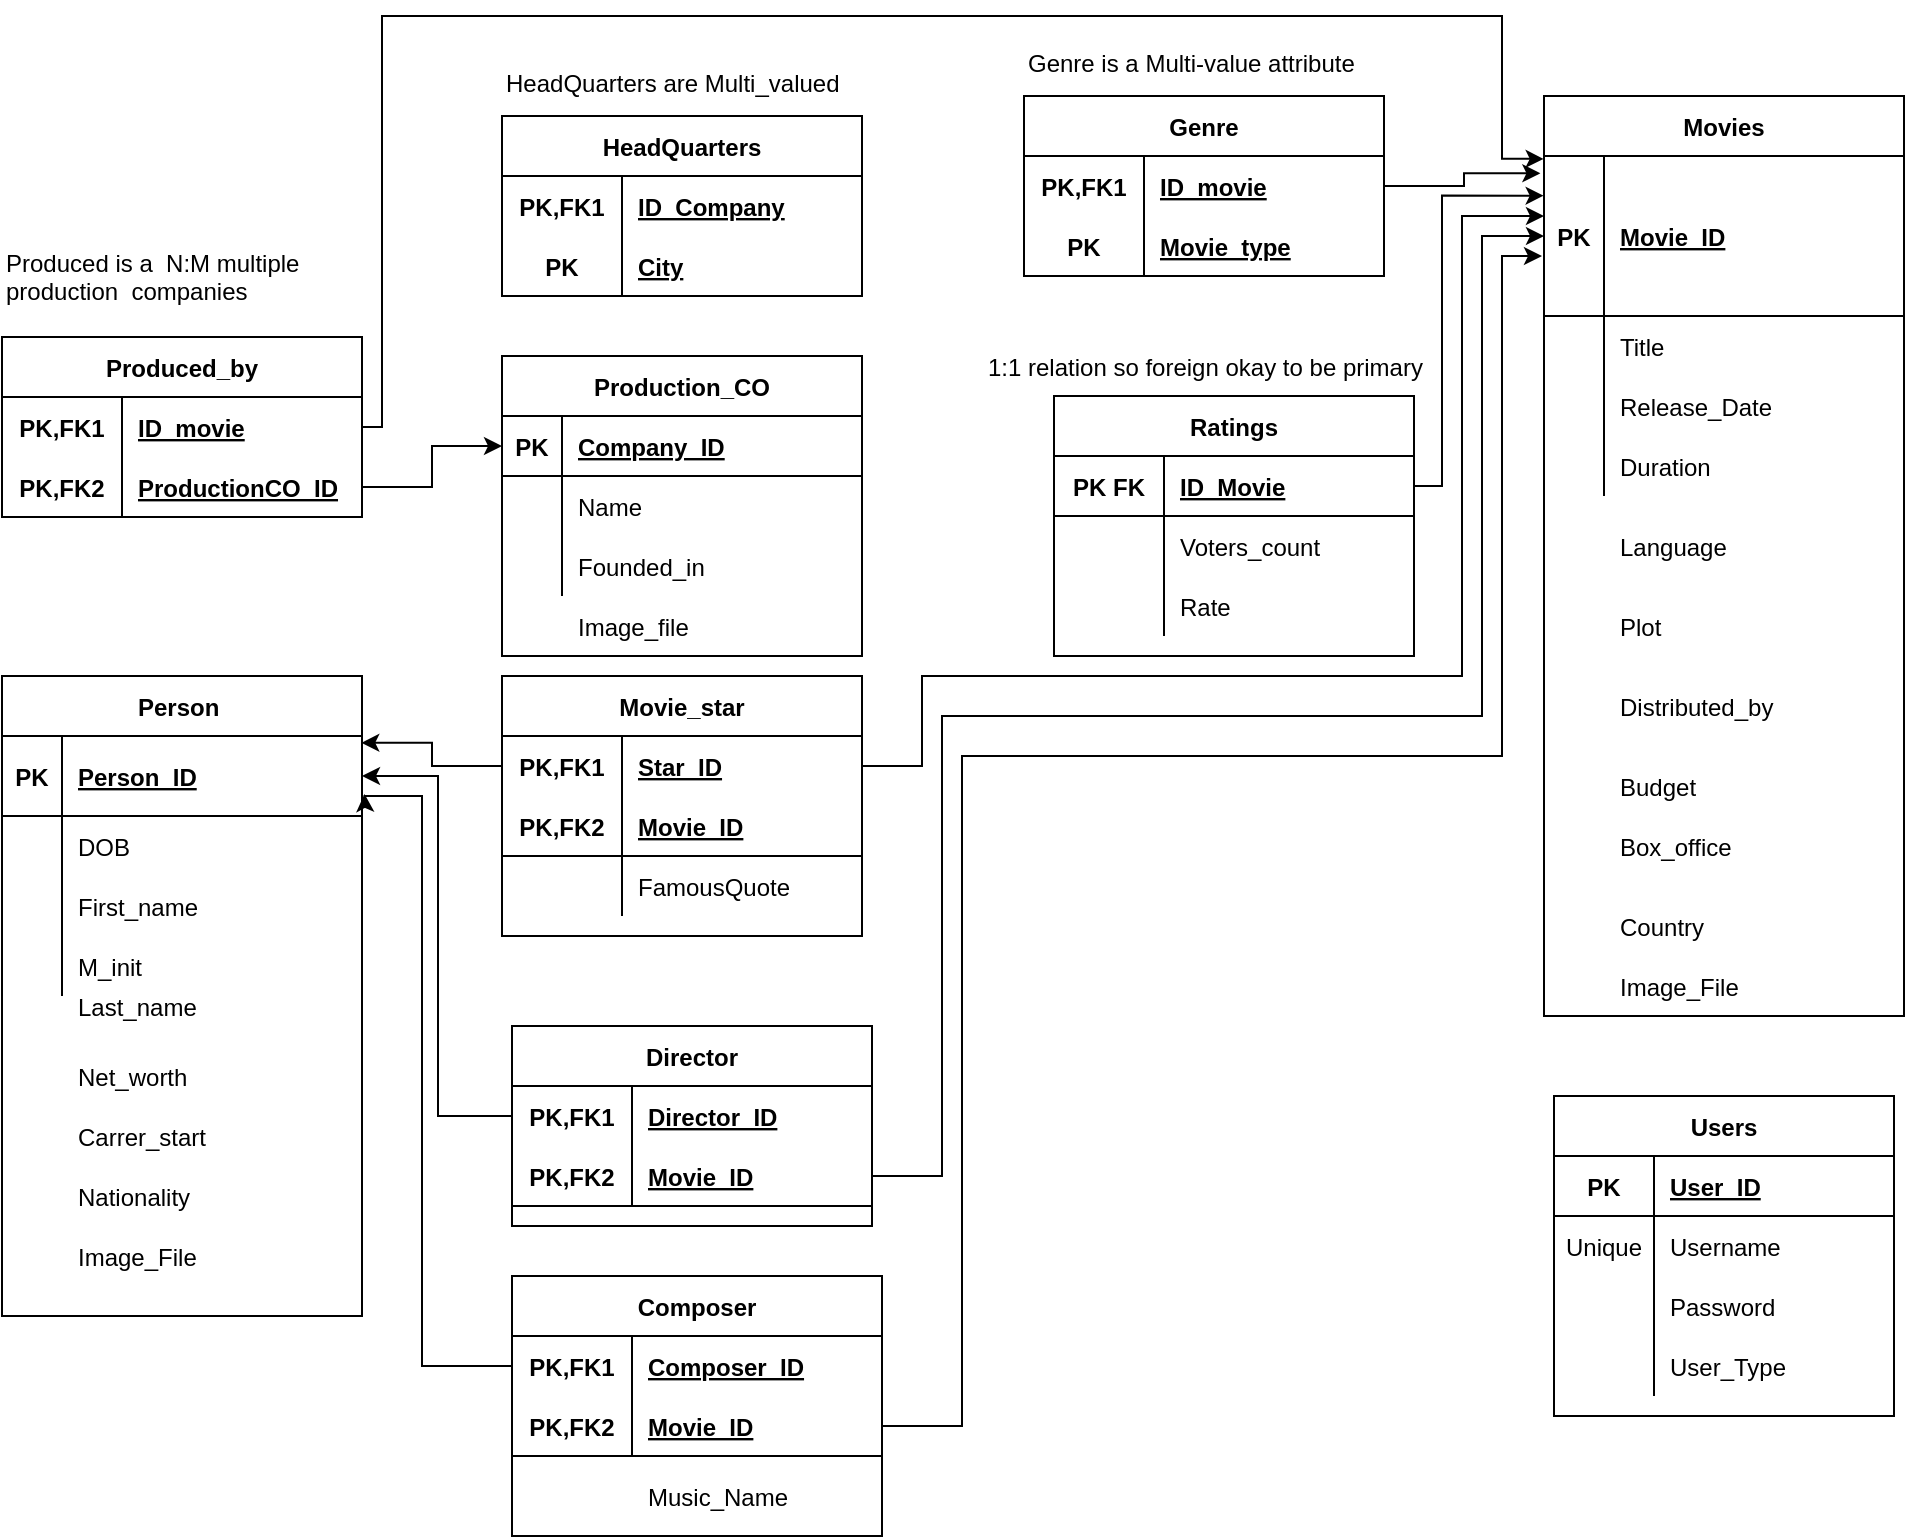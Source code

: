 <mxfile version="14.1.8" type="github">
  <diagram id="R2lEEEUBdFMjLlhIrx00" name="Page-1">
    <mxGraphModel dx="1038" dy="580" grid="1" gridSize="10" guides="1" tooltips="1" connect="1" arrows="1" fold="1" page="1" pageScale="1" pageWidth="850" pageHeight="1100" math="0" shadow="0" extFonts="Permanent Marker^https://fonts.googleapis.com/css?family=Permanent+Marker">
      <root>
        <mxCell id="0" />
        <mxCell id="1" parent="0" />
        <mxCell id="VRXhOcd1XlJgSuAFxM8A-126" value="" style="group" vertex="1" connectable="0" parent="1">
          <mxGeometry x="80" y="110" width="190" height="110" as="geometry" />
        </mxCell>
        <mxCell id="VRXhOcd1XlJgSuAFxM8A-116" value="" style="group" vertex="1" connectable="0" parent="VRXhOcd1XlJgSuAFxM8A-126">
          <mxGeometry y="44" width="190" height="66" as="geometry" />
        </mxCell>
        <mxCell id="VRXhOcd1XlJgSuAFxM8A-117" value="Produced_by" style="shape=table;startSize=30;container=1;collapsible=1;childLayout=tableLayout;fixedRows=1;rowLines=0;fontStyle=1;align=center;resizeLast=1;" vertex="1" parent="VRXhOcd1XlJgSuAFxM8A-116">
          <mxGeometry y="16.5" width="180" height="90" as="geometry" />
        </mxCell>
        <mxCell id="VRXhOcd1XlJgSuAFxM8A-118" value="" style="shape=partialRectangle;collapsible=0;dropTarget=0;pointerEvents=0;fillColor=none;top=0;left=0;bottom=0;right=0;points=[[0,0.5],[1,0.5]];portConstraint=eastwest;" vertex="1" parent="VRXhOcd1XlJgSuAFxM8A-117">
          <mxGeometry y="30" width="180" height="30" as="geometry" />
        </mxCell>
        <mxCell id="VRXhOcd1XlJgSuAFxM8A-119" value="PK,FK1" style="shape=partialRectangle;connectable=0;fillColor=none;top=0;left=0;bottom=0;right=0;fontStyle=1;overflow=hidden;" vertex="1" parent="VRXhOcd1XlJgSuAFxM8A-118">
          <mxGeometry width="60" height="30" as="geometry" />
        </mxCell>
        <mxCell id="VRXhOcd1XlJgSuAFxM8A-120" value="ID_movie" style="shape=partialRectangle;connectable=0;fillColor=none;top=0;left=0;bottom=0;right=0;align=left;spacingLeft=6;fontStyle=5;overflow=hidden;" vertex="1" parent="VRXhOcd1XlJgSuAFxM8A-118">
          <mxGeometry x="60" width="120" height="30" as="geometry" />
        </mxCell>
        <mxCell id="VRXhOcd1XlJgSuAFxM8A-121" value="" style="shape=partialRectangle;collapsible=0;dropTarget=0;pointerEvents=0;fillColor=none;top=0;left=0;bottom=1;right=0;points=[[0,0.5],[1,0.5]];portConstraint=eastwest;" vertex="1" parent="VRXhOcd1XlJgSuAFxM8A-117">
          <mxGeometry y="60" width="180" height="30" as="geometry" />
        </mxCell>
        <mxCell id="VRXhOcd1XlJgSuAFxM8A-122" value="PK,FK2" style="shape=partialRectangle;connectable=0;fillColor=none;top=0;left=0;bottom=0;right=0;fontStyle=1;overflow=hidden;" vertex="1" parent="VRXhOcd1XlJgSuAFxM8A-121">
          <mxGeometry width="60" height="30" as="geometry" />
        </mxCell>
        <mxCell id="VRXhOcd1XlJgSuAFxM8A-123" value="ProductionCO_ID" style="shape=partialRectangle;connectable=0;fillColor=none;top=0;left=0;bottom=0;right=0;align=left;spacingLeft=6;fontStyle=5;overflow=hidden;" vertex="1" parent="VRXhOcd1XlJgSuAFxM8A-121">
          <mxGeometry x="60" width="120" height="30" as="geometry" />
        </mxCell>
        <mxCell id="VRXhOcd1XlJgSuAFxM8A-124" value="&lt;font face=&quot;helvetica&quot;&gt;Produced is a&amp;nbsp; N:M multiple production&amp;nbsp; companies&lt;/font&gt;" style="text;whiteSpace=wrap;html=1;" vertex="1" parent="VRXhOcd1XlJgSuAFxM8A-126">
          <mxGeometry y="10.003" width="190" height="22" as="geometry" />
        </mxCell>
        <mxCell id="VRXhOcd1XlJgSuAFxM8A-128" value="" style="group" vertex="1" connectable="0" parent="1">
          <mxGeometry x="580" y="20" width="451" height="560" as="geometry" />
        </mxCell>
        <mxCell id="VRXhOcd1XlJgSuAFxM8A-71" value="" style="group" vertex="1" connectable="0" parent="VRXhOcd1XlJgSuAFxM8A-128">
          <mxGeometry x="271" y="30" width="180" height="460" as="geometry" />
        </mxCell>
        <mxCell id="VRXhOcd1XlJgSuAFxM8A-46" value="Movies" style="shape=table;startSize=30;container=1;collapsible=1;childLayout=tableLayout;fixedRows=1;rowLines=0;fontStyle=1;align=center;resizeLast=1;" vertex="1" parent="VRXhOcd1XlJgSuAFxM8A-71">
          <mxGeometry width="180" height="460" as="geometry" />
        </mxCell>
        <mxCell id="VRXhOcd1XlJgSuAFxM8A-47" value="" style="shape=partialRectangle;collapsible=0;dropTarget=0;pointerEvents=0;fillColor=none;top=0;left=0;bottom=1;right=0;points=[[0,0.5],[1,0.5]];portConstraint=eastwest;" vertex="1" parent="VRXhOcd1XlJgSuAFxM8A-46">
          <mxGeometry y="30" width="180" height="80" as="geometry" />
        </mxCell>
        <mxCell id="VRXhOcd1XlJgSuAFxM8A-48" value="PK" style="shape=partialRectangle;connectable=0;fillColor=none;top=0;left=0;bottom=0;right=0;fontStyle=1;overflow=hidden;" vertex="1" parent="VRXhOcd1XlJgSuAFxM8A-47">
          <mxGeometry width="30" height="80" as="geometry" />
        </mxCell>
        <mxCell id="VRXhOcd1XlJgSuAFxM8A-49" value="Movie_ID" style="shape=partialRectangle;connectable=0;fillColor=none;top=0;left=0;bottom=0;right=0;align=left;spacingLeft=6;fontStyle=5;overflow=hidden;" vertex="1" parent="VRXhOcd1XlJgSuAFxM8A-47">
          <mxGeometry x="30" width="150" height="80" as="geometry" />
        </mxCell>
        <mxCell id="VRXhOcd1XlJgSuAFxM8A-50" value="" style="shape=partialRectangle;collapsible=0;dropTarget=0;pointerEvents=0;fillColor=none;top=0;left=0;bottom=0;right=0;points=[[0,0.5],[1,0.5]];portConstraint=eastwest;" vertex="1" parent="VRXhOcd1XlJgSuAFxM8A-46">
          <mxGeometry y="110" width="180" height="30" as="geometry" />
        </mxCell>
        <mxCell id="VRXhOcd1XlJgSuAFxM8A-51" value="" style="shape=partialRectangle;connectable=0;fillColor=none;top=0;left=0;bottom=0;right=0;editable=1;overflow=hidden;" vertex="1" parent="VRXhOcd1XlJgSuAFxM8A-50">
          <mxGeometry width="30" height="30" as="geometry" />
        </mxCell>
        <mxCell id="VRXhOcd1XlJgSuAFxM8A-52" value="Title" style="shape=partialRectangle;connectable=0;fillColor=none;top=0;left=0;bottom=0;right=0;align=left;spacingLeft=6;overflow=hidden;" vertex="1" parent="VRXhOcd1XlJgSuAFxM8A-50">
          <mxGeometry x="30" width="150" height="30" as="geometry" />
        </mxCell>
        <mxCell id="VRXhOcd1XlJgSuAFxM8A-53" value="" style="shape=partialRectangle;collapsible=0;dropTarget=0;pointerEvents=0;fillColor=none;top=0;left=0;bottom=0;right=0;points=[[0,0.5],[1,0.5]];portConstraint=eastwest;" vertex="1" parent="VRXhOcd1XlJgSuAFxM8A-46">
          <mxGeometry y="140" width="180" height="30" as="geometry" />
        </mxCell>
        <mxCell id="VRXhOcd1XlJgSuAFxM8A-54" value="" style="shape=partialRectangle;connectable=0;fillColor=none;top=0;left=0;bottom=0;right=0;editable=1;overflow=hidden;" vertex="1" parent="VRXhOcd1XlJgSuAFxM8A-53">
          <mxGeometry width="30" height="30" as="geometry" />
        </mxCell>
        <mxCell id="VRXhOcd1XlJgSuAFxM8A-55" value="Release_Date" style="shape=partialRectangle;connectable=0;fillColor=none;top=0;left=0;bottom=0;right=0;align=left;spacingLeft=6;overflow=hidden;" vertex="1" parent="VRXhOcd1XlJgSuAFxM8A-53">
          <mxGeometry x="30" width="150" height="30" as="geometry" />
        </mxCell>
        <mxCell id="VRXhOcd1XlJgSuAFxM8A-56" value="" style="shape=partialRectangle;collapsible=0;dropTarget=0;pointerEvents=0;fillColor=none;top=0;left=0;bottom=0;right=0;points=[[0,0.5],[1,0.5]];portConstraint=eastwest;" vertex="1" parent="VRXhOcd1XlJgSuAFxM8A-46">
          <mxGeometry y="170" width="180" height="30" as="geometry" />
        </mxCell>
        <mxCell id="VRXhOcd1XlJgSuAFxM8A-57" value="" style="shape=partialRectangle;connectable=0;fillColor=none;top=0;left=0;bottom=0;right=0;editable=1;overflow=hidden;" vertex="1" parent="VRXhOcd1XlJgSuAFxM8A-56">
          <mxGeometry width="30" height="30" as="geometry" />
        </mxCell>
        <mxCell id="VRXhOcd1XlJgSuAFxM8A-58" value="Duration " style="shape=partialRectangle;connectable=0;fillColor=none;top=0;left=0;bottom=0;right=0;align=left;spacingLeft=6;overflow=hidden;" vertex="1" parent="VRXhOcd1XlJgSuAFxM8A-56">
          <mxGeometry x="30" width="150" height="30" as="geometry" />
        </mxCell>
        <mxCell id="VRXhOcd1XlJgSuAFxM8A-64" value="Language" style="shape=partialRectangle;connectable=0;fillColor=none;top=0;left=0;bottom=0;right=0;align=left;spacingLeft=6;overflow=hidden;" vertex="1" parent="VRXhOcd1XlJgSuAFxM8A-71">
          <mxGeometry x="30" y="210" width="150" height="30" as="geometry" />
        </mxCell>
        <mxCell id="VRXhOcd1XlJgSuAFxM8A-65" value="Plot" style="shape=partialRectangle;connectable=0;fillColor=none;top=0;left=0;bottom=0;right=0;align=left;spacingLeft=6;overflow=hidden;" vertex="1" parent="VRXhOcd1XlJgSuAFxM8A-71">
          <mxGeometry x="30" y="250" width="150" height="30" as="geometry" />
        </mxCell>
        <mxCell id="VRXhOcd1XlJgSuAFxM8A-68" value="Distributed_by" style="shape=partialRectangle;connectable=0;fillColor=none;top=0;left=0;bottom=0;right=0;align=left;spacingLeft=6;overflow=hidden;" vertex="1" parent="VRXhOcd1XlJgSuAFxM8A-71">
          <mxGeometry x="30" y="290" width="150" height="30" as="geometry" />
        </mxCell>
        <mxCell id="VRXhOcd1XlJgSuAFxM8A-69" value="Budget" style="shape=partialRectangle;connectable=0;fillColor=none;top=0;left=0;bottom=0;right=0;align=left;spacingLeft=6;overflow=hidden;" vertex="1" parent="VRXhOcd1XlJgSuAFxM8A-71">
          <mxGeometry x="30" y="330" width="150" height="30" as="geometry" />
        </mxCell>
        <mxCell id="VRXhOcd1XlJgSuAFxM8A-70" value="Box_office" style="shape=partialRectangle;connectable=0;fillColor=none;top=0;left=0;bottom=0;right=0;align=left;spacingLeft=6;overflow=hidden;" vertex="1" parent="VRXhOcd1XlJgSuAFxM8A-71">
          <mxGeometry x="30" y="360" width="150" height="30" as="geometry" />
        </mxCell>
        <mxCell id="VRXhOcd1XlJgSuAFxM8A-258" value="Country" style="shape=partialRectangle;connectable=0;fillColor=none;top=0;left=0;bottom=0;right=0;align=left;spacingLeft=6;overflow=hidden;" vertex="1" parent="VRXhOcd1XlJgSuAFxM8A-71">
          <mxGeometry x="30" y="400" width="150" height="30" as="geometry" />
        </mxCell>
        <mxCell id="VRXhOcd1XlJgSuAFxM8A-282" value="Image_File" style="shape=partialRectangle;connectable=0;fillColor=none;top=0;left=0;bottom=0;right=0;align=left;spacingLeft=6;overflow=hidden;" vertex="1" parent="VRXhOcd1XlJgSuAFxM8A-71">
          <mxGeometry x="30" y="430" width="150" height="30" as="geometry" />
        </mxCell>
        <mxCell id="VRXhOcd1XlJgSuAFxM8A-99" value="" style="group" vertex="1" connectable="0" parent="VRXhOcd1XlJgSuAFxM8A-128">
          <mxGeometry x="11" width="180" height="120" as="geometry" />
        </mxCell>
        <mxCell id="VRXhOcd1XlJgSuAFxM8A-85" value="Genre" style="shape=table;startSize=30;container=1;collapsible=1;childLayout=tableLayout;fixedRows=1;rowLines=0;fontStyle=1;align=center;resizeLast=1;" vertex="1" parent="VRXhOcd1XlJgSuAFxM8A-99">
          <mxGeometry y="30" width="180" height="90" as="geometry" />
        </mxCell>
        <mxCell id="VRXhOcd1XlJgSuAFxM8A-86" value="" style="shape=partialRectangle;collapsible=0;dropTarget=0;pointerEvents=0;fillColor=none;top=0;left=0;bottom=0;right=0;points=[[0,0.5],[1,0.5]];portConstraint=eastwest;" vertex="1" parent="VRXhOcd1XlJgSuAFxM8A-85">
          <mxGeometry y="30" width="180" height="30" as="geometry" />
        </mxCell>
        <mxCell id="VRXhOcd1XlJgSuAFxM8A-87" value="PK,FK1" style="shape=partialRectangle;connectable=0;fillColor=none;top=0;left=0;bottom=0;right=0;fontStyle=1;overflow=hidden;" vertex="1" parent="VRXhOcd1XlJgSuAFxM8A-86">
          <mxGeometry width="60" height="30" as="geometry" />
        </mxCell>
        <mxCell id="VRXhOcd1XlJgSuAFxM8A-88" value="ID_movie" style="shape=partialRectangle;connectable=0;fillColor=none;top=0;left=0;bottom=0;right=0;align=left;spacingLeft=6;fontStyle=5;overflow=hidden;" vertex="1" parent="VRXhOcd1XlJgSuAFxM8A-86">
          <mxGeometry x="60" width="120" height="30" as="geometry" />
        </mxCell>
        <mxCell id="VRXhOcd1XlJgSuAFxM8A-89" value="" style="shape=partialRectangle;collapsible=0;dropTarget=0;pointerEvents=0;fillColor=none;top=0;left=0;bottom=1;right=0;points=[[0,0.5],[1,0.5]];portConstraint=eastwest;" vertex="1" parent="VRXhOcd1XlJgSuAFxM8A-85">
          <mxGeometry y="60" width="180" height="30" as="geometry" />
        </mxCell>
        <mxCell id="VRXhOcd1XlJgSuAFxM8A-90" value="PK" style="shape=partialRectangle;connectable=0;fillColor=none;top=0;left=0;bottom=0;right=0;fontStyle=1;overflow=hidden;" vertex="1" parent="VRXhOcd1XlJgSuAFxM8A-89">
          <mxGeometry width="60" height="30" as="geometry" />
        </mxCell>
        <mxCell id="VRXhOcd1XlJgSuAFxM8A-91" value="Movie_type" style="shape=partialRectangle;connectable=0;fillColor=none;top=0;left=0;bottom=0;right=0;align=left;spacingLeft=6;fontStyle=5;overflow=hidden;" vertex="1" parent="VRXhOcd1XlJgSuAFxM8A-89">
          <mxGeometry x="60" width="120" height="30" as="geometry" />
        </mxCell>
        <mxCell id="VRXhOcd1XlJgSuAFxM8A-101" value="Ratings" style="shape=table;startSize=30;container=1;collapsible=1;childLayout=tableLayout;fixedRows=1;rowLines=0;fontStyle=1;align=center;resizeLast=1;" vertex="1" parent="VRXhOcd1XlJgSuAFxM8A-128">
          <mxGeometry x="26" y="180" width="180" height="130" as="geometry" />
        </mxCell>
        <mxCell id="VRXhOcd1XlJgSuAFxM8A-102" value="" style="shape=partialRectangle;collapsible=0;dropTarget=0;pointerEvents=0;fillColor=none;top=0;left=0;bottom=1;right=0;points=[[0,0.5],[1,0.5]];portConstraint=eastwest;" vertex="1" parent="VRXhOcd1XlJgSuAFxM8A-101">
          <mxGeometry y="30" width="180" height="30" as="geometry" />
        </mxCell>
        <mxCell id="VRXhOcd1XlJgSuAFxM8A-103" value="PK FK" style="shape=partialRectangle;connectable=0;fillColor=none;top=0;left=0;bottom=0;right=0;fontStyle=1;overflow=hidden;" vertex="1" parent="VRXhOcd1XlJgSuAFxM8A-102">
          <mxGeometry width="55" height="30" as="geometry" />
        </mxCell>
        <mxCell id="VRXhOcd1XlJgSuAFxM8A-104" value="ID_Movie" style="shape=partialRectangle;connectable=0;fillColor=none;top=0;left=0;bottom=0;right=0;align=left;spacingLeft=6;fontStyle=5;overflow=hidden;" vertex="1" parent="VRXhOcd1XlJgSuAFxM8A-102">
          <mxGeometry x="55" width="125" height="30" as="geometry" />
        </mxCell>
        <mxCell id="VRXhOcd1XlJgSuAFxM8A-105" value="" style="shape=partialRectangle;collapsible=0;dropTarget=0;pointerEvents=0;fillColor=none;top=0;left=0;bottom=0;right=0;points=[[0,0.5],[1,0.5]];portConstraint=eastwest;" vertex="1" parent="VRXhOcd1XlJgSuAFxM8A-101">
          <mxGeometry y="60" width="180" height="30" as="geometry" />
        </mxCell>
        <mxCell id="VRXhOcd1XlJgSuAFxM8A-106" value="" style="shape=partialRectangle;connectable=0;fillColor=none;top=0;left=0;bottom=0;right=0;editable=1;overflow=hidden;" vertex="1" parent="VRXhOcd1XlJgSuAFxM8A-105">
          <mxGeometry width="55" height="30" as="geometry" />
        </mxCell>
        <mxCell id="VRXhOcd1XlJgSuAFxM8A-107" value="Voters_count" style="shape=partialRectangle;connectable=0;fillColor=none;top=0;left=0;bottom=0;right=0;align=left;spacingLeft=6;overflow=hidden;" vertex="1" parent="VRXhOcd1XlJgSuAFxM8A-105">
          <mxGeometry x="55" width="125" height="30" as="geometry" />
        </mxCell>
        <mxCell id="VRXhOcd1XlJgSuAFxM8A-108" value="" style="shape=partialRectangle;collapsible=0;dropTarget=0;pointerEvents=0;fillColor=none;top=0;left=0;bottom=0;right=0;points=[[0,0.5],[1,0.5]];portConstraint=eastwest;" vertex="1" parent="VRXhOcd1XlJgSuAFxM8A-101">
          <mxGeometry y="90" width="180" height="30" as="geometry" />
        </mxCell>
        <mxCell id="VRXhOcd1XlJgSuAFxM8A-109" value="" style="shape=partialRectangle;connectable=0;fillColor=none;top=0;left=0;bottom=0;right=0;editable=1;overflow=hidden;" vertex="1" parent="VRXhOcd1XlJgSuAFxM8A-108">
          <mxGeometry width="55" height="30" as="geometry" />
        </mxCell>
        <mxCell id="VRXhOcd1XlJgSuAFxM8A-110" value="Rate" style="shape=partialRectangle;connectable=0;fillColor=none;top=0;left=0;bottom=0;right=0;align=left;spacingLeft=6;overflow=hidden;" vertex="1" parent="VRXhOcd1XlJgSuAFxM8A-108">
          <mxGeometry x="55" width="125" height="30" as="geometry" />
        </mxCell>
        <mxCell id="VRXhOcd1XlJgSuAFxM8A-114" value="1:1 relation so foreign okay to be primary" style="shape=partialRectangle;connectable=0;fillColor=none;top=0;left=0;bottom=0;right=0;align=left;spacingLeft=6;overflow=hidden;" vertex="1" parent="VRXhOcd1XlJgSuAFxM8A-128">
          <mxGeometry x="-15" y="150" width="232" height="30" as="geometry" />
        </mxCell>
        <mxCell id="VRXhOcd1XlJgSuAFxM8A-245" style="edgeStyle=orthogonalEdgeStyle;rounded=0;orthogonalLoop=1;jettySize=auto;html=1;exitX=1;exitY=0.5;exitDx=0;exitDy=0;entryX=-0.01;entryY=0.108;entryDx=0;entryDy=0;entryPerimeter=0;" edge="1" parent="VRXhOcd1XlJgSuAFxM8A-128" source="VRXhOcd1XlJgSuAFxM8A-86" target="VRXhOcd1XlJgSuAFxM8A-47">
          <mxGeometry relative="1" as="geometry" />
        </mxCell>
        <mxCell id="VRXhOcd1XlJgSuAFxM8A-247" style="edgeStyle=orthogonalEdgeStyle;rounded=0;orthogonalLoop=1;jettySize=auto;html=1;exitX=1;exitY=0.5;exitDx=0;exitDy=0;entryX=-0.001;entryY=0.248;entryDx=0;entryDy=0;entryPerimeter=0;" edge="1" parent="VRXhOcd1XlJgSuAFxM8A-128" source="VRXhOcd1XlJgSuAFxM8A-102" target="VRXhOcd1XlJgSuAFxM8A-47">
          <mxGeometry relative="1" as="geometry">
            <mxPoint x="230" y="80" as="targetPoint" />
            <Array as="points">
              <mxPoint x="220" y="225" />
              <mxPoint x="220" y="80" />
            </Array>
          </mxGeometry>
        </mxCell>
        <mxCell id="VRXhOcd1XlJgSuAFxM8A-98" value="&lt;span style=&quot;font-family: &amp;#34;helvetica&amp;#34;&quot;&gt;Genre is a Multi-value attribute&lt;/span&gt;" style="text;whiteSpace=wrap;html=1;" vertex="1" parent="VRXhOcd1XlJgSuAFxM8A-128">
          <mxGeometry x="11" width="180" height="30" as="geometry" />
        </mxCell>
        <mxCell id="VRXhOcd1XlJgSuAFxM8A-133" value="Person " style="shape=table;startSize=30;container=1;collapsible=1;childLayout=tableLayout;fixedRows=1;rowLines=0;fontStyle=1;align=center;resizeLast=1;" vertex="1" parent="1">
          <mxGeometry x="80" y="340" width="180" height="320" as="geometry" />
        </mxCell>
        <mxCell id="VRXhOcd1XlJgSuAFxM8A-134" value="" style="shape=partialRectangle;collapsible=0;dropTarget=0;pointerEvents=0;fillColor=none;top=0;left=0;bottom=1;right=0;points=[[0,0.5],[1,0.5]];portConstraint=eastwest;" vertex="1" parent="VRXhOcd1XlJgSuAFxM8A-133">
          <mxGeometry y="30" width="180" height="40" as="geometry" />
        </mxCell>
        <mxCell id="VRXhOcd1XlJgSuAFxM8A-135" value="PK" style="shape=partialRectangle;connectable=0;fillColor=none;top=0;left=0;bottom=0;right=0;fontStyle=1;overflow=hidden;" vertex="1" parent="VRXhOcd1XlJgSuAFxM8A-134">
          <mxGeometry width="30" height="40" as="geometry" />
        </mxCell>
        <mxCell id="VRXhOcd1XlJgSuAFxM8A-136" value="Person_ID" style="shape=partialRectangle;connectable=0;fillColor=none;top=0;left=0;bottom=0;right=0;align=left;spacingLeft=6;fontStyle=5;overflow=hidden;" vertex="1" parent="VRXhOcd1XlJgSuAFxM8A-134">
          <mxGeometry x="30" width="150" height="40" as="geometry" />
        </mxCell>
        <mxCell id="VRXhOcd1XlJgSuAFxM8A-137" value="" style="shape=partialRectangle;collapsible=0;dropTarget=0;pointerEvents=0;fillColor=none;top=0;left=0;bottom=0;right=0;points=[[0,0.5],[1,0.5]];portConstraint=eastwest;" vertex="1" parent="VRXhOcd1XlJgSuAFxM8A-133">
          <mxGeometry y="70" width="180" height="30" as="geometry" />
        </mxCell>
        <mxCell id="VRXhOcd1XlJgSuAFxM8A-138" value="" style="shape=partialRectangle;connectable=0;fillColor=none;top=0;left=0;bottom=0;right=0;editable=1;overflow=hidden;" vertex="1" parent="VRXhOcd1XlJgSuAFxM8A-137">
          <mxGeometry width="30" height="30" as="geometry" />
        </mxCell>
        <mxCell id="VRXhOcd1XlJgSuAFxM8A-139" value="DOB" style="shape=partialRectangle;connectable=0;fillColor=none;top=0;left=0;bottom=0;right=0;align=left;spacingLeft=6;overflow=hidden;" vertex="1" parent="VRXhOcd1XlJgSuAFxM8A-137">
          <mxGeometry x="30" width="150" height="30" as="geometry" />
        </mxCell>
        <mxCell id="VRXhOcd1XlJgSuAFxM8A-140" value="" style="shape=partialRectangle;collapsible=0;dropTarget=0;pointerEvents=0;fillColor=none;top=0;left=0;bottom=0;right=0;points=[[0,0.5],[1,0.5]];portConstraint=eastwest;" vertex="1" parent="VRXhOcd1XlJgSuAFxM8A-133">
          <mxGeometry y="100" width="180" height="30" as="geometry" />
        </mxCell>
        <mxCell id="VRXhOcd1XlJgSuAFxM8A-141" value="" style="shape=partialRectangle;connectable=0;fillColor=none;top=0;left=0;bottom=0;right=0;editable=1;overflow=hidden;" vertex="1" parent="VRXhOcd1XlJgSuAFxM8A-140">
          <mxGeometry width="30" height="30" as="geometry" />
        </mxCell>
        <mxCell id="VRXhOcd1XlJgSuAFxM8A-142" value="First_name" style="shape=partialRectangle;connectable=0;fillColor=none;top=0;left=0;bottom=0;right=0;align=left;spacingLeft=6;overflow=hidden;" vertex="1" parent="VRXhOcd1XlJgSuAFxM8A-140">
          <mxGeometry x="30" width="150" height="30" as="geometry" />
        </mxCell>
        <mxCell id="VRXhOcd1XlJgSuAFxM8A-143" value="" style="shape=partialRectangle;collapsible=0;dropTarget=0;pointerEvents=0;fillColor=none;top=0;left=0;bottom=0;right=0;points=[[0,0.5],[1,0.5]];portConstraint=eastwest;" vertex="1" parent="VRXhOcd1XlJgSuAFxM8A-133">
          <mxGeometry y="130" width="180" height="30" as="geometry" />
        </mxCell>
        <mxCell id="VRXhOcd1XlJgSuAFxM8A-144" value="" style="shape=partialRectangle;connectable=0;fillColor=none;top=0;left=0;bottom=0;right=0;editable=1;overflow=hidden;" vertex="1" parent="VRXhOcd1XlJgSuAFxM8A-143">
          <mxGeometry width="30" height="30" as="geometry" />
        </mxCell>
        <mxCell id="VRXhOcd1XlJgSuAFxM8A-145" value="M_init" style="shape=partialRectangle;connectable=0;fillColor=none;top=0;left=0;bottom=0;right=0;align=left;spacingLeft=6;overflow=hidden;" vertex="1" parent="VRXhOcd1XlJgSuAFxM8A-143">
          <mxGeometry x="30" width="150" height="30" as="geometry" />
        </mxCell>
        <mxCell id="VRXhOcd1XlJgSuAFxM8A-173" value="Last_name" style="shape=partialRectangle;connectable=0;fillColor=none;top=0;left=0;bottom=0;right=0;align=left;spacingLeft=6;overflow=hidden;" vertex="1" parent="1">
          <mxGeometry x="110" y="490" width="150" height="30" as="geometry" />
        </mxCell>
        <mxCell id="VRXhOcd1XlJgSuAFxM8A-183" value="Net_worth" style="shape=partialRectangle;connectable=0;fillColor=none;top=0;left=0;bottom=0;right=0;align=left;spacingLeft=6;overflow=hidden;" vertex="1" parent="1">
          <mxGeometry x="110" y="525" width="150" height="30" as="geometry" />
        </mxCell>
        <mxCell id="VRXhOcd1XlJgSuAFxM8A-184" value="Carrer_start" style="shape=partialRectangle;connectable=0;fillColor=none;top=0;left=0;bottom=0;right=0;align=left;spacingLeft=6;overflow=hidden;" vertex="1" parent="1">
          <mxGeometry x="110" y="555" width="150" height="30" as="geometry" />
        </mxCell>
        <mxCell id="VRXhOcd1XlJgSuAFxM8A-188" value="Nationality" style="shape=partialRectangle;connectable=0;fillColor=none;top=0;left=0;bottom=0;right=0;align=left;spacingLeft=6;overflow=hidden;" vertex="1" parent="1">
          <mxGeometry x="110" y="585" width="150" height="30" as="geometry" />
        </mxCell>
        <mxCell id="VRXhOcd1XlJgSuAFxM8A-203" value="Movie_star" style="shape=table;startSize=30;container=1;collapsible=1;childLayout=tableLayout;fixedRows=1;rowLines=0;fontStyle=1;align=center;resizeLast=1;" vertex="1" parent="1">
          <mxGeometry x="330" y="340" width="180" height="130" as="geometry" />
        </mxCell>
        <mxCell id="VRXhOcd1XlJgSuAFxM8A-204" value="" style="shape=partialRectangle;collapsible=0;dropTarget=0;pointerEvents=0;fillColor=none;top=0;left=0;bottom=0;right=0;points=[[0,0.5],[1,0.5]];portConstraint=eastwest;" vertex="1" parent="VRXhOcd1XlJgSuAFxM8A-203">
          <mxGeometry y="30" width="180" height="30" as="geometry" />
        </mxCell>
        <mxCell id="VRXhOcd1XlJgSuAFxM8A-205" value="PK,FK1" style="shape=partialRectangle;connectable=0;fillColor=none;top=0;left=0;bottom=0;right=0;fontStyle=1;overflow=hidden;" vertex="1" parent="VRXhOcd1XlJgSuAFxM8A-204">
          <mxGeometry width="60" height="30" as="geometry" />
        </mxCell>
        <mxCell id="VRXhOcd1XlJgSuAFxM8A-206" value="Star_ID" style="shape=partialRectangle;connectable=0;fillColor=none;top=0;left=0;bottom=0;right=0;align=left;spacingLeft=6;fontStyle=5;overflow=hidden;" vertex="1" parent="VRXhOcd1XlJgSuAFxM8A-204">
          <mxGeometry x="60" width="120" height="30" as="geometry" />
        </mxCell>
        <mxCell id="VRXhOcd1XlJgSuAFxM8A-207" value="" style="shape=partialRectangle;collapsible=0;dropTarget=0;pointerEvents=0;fillColor=none;top=0;left=0;bottom=1;right=0;points=[[0,0.5],[1,0.5]];portConstraint=eastwest;" vertex="1" parent="VRXhOcd1XlJgSuAFxM8A-203">
          <mxGeometry y="60" width="180" height="30" as="geometry" />
        </mxCell>
        <mxCell id="VRXhOcd1XlJgSuAFxM8A-208" value="PK,FK2" style="shape=partialRectangle;connectable=0;fillColor=none;top=0;left=0;bottom=0;right=0;fontStyle=1;overflow=hidden;" vertex="1" parent="VRXhOcd1XlJgSuAFxM8A-207">
          <mxGeometry width="60" height="30" as="geometry" />
        </mxCell>
        <mxCell id="VRXhOcd1XlJgSuAFxM8A-209" value="Movie_ID" style="shape=partialRectangle;connectable=0;fillColor=none;top=0;left=0;bottom=0;right=0;align=left;spacingLeft=6;fontStyle=5;overflow=hidden;" vertex="1" parent="VRXhOcd1XlJgSuAFxM8A-207">
          <mxGeometry x="60" width="120" height="30" as="geometry" />
        </mxCell>
        <mxCell id="VRXhOcd1XlJgSuAFxM8A-210" value="" style="shape=partialRectangle;collapsible=0;dropTarget=0;pointerEvents=0;fillColor=none;top=0;left=0;bottom=0;right=0;points=[[0,0.5],[1,0.5]];portConstraint=eastwest;" vertex="1" parent="VRXhOcd1XlJgSuAFxM8A-203">
          <mxGeometry y="90" width="180" height="30" as="geometry" />
        </mxCell>
        <mxCell id="VRXhOcd1XlJgSuAFxM8A-211" value="" style="shape=partialRectangle;connectable=0;fillColor=none;top=0;left=0;bottom=0;right=0;editable=1;overflow=hidden;" vertex="1" parent="VRXhOcd1XlJgSuAFxM8A-210">
          <mxGeometry width="60" height="30" as="geometry" />
        </mxCell>
        <mxCell id="VRXhOcd1XlJgSuAFxM8A-212" value="FamousQuote" style="shape=partialRectangle;connectable=0;fillColor=none;top=0;left=0;bottom=0;right=0;align=left;spacingLeft=6;overflow=hidden;" vertex="1" parent="VRXhOcd1XlJgSuAFxM8A-210">
          <mxGeometry x="60" width="120" height="30" as="geometry" />
        </mxCell>
        <mxCell id="VRXhOcd1XlJgSuAFxM8A-216" style="edgeStyle=orthogonalEdgeStyle;rounded=0;orthogonalLoop=1;jettySize=auto;html=1;exitX=0;exitY=0.5;exitDx=0;exitDy=0;entryX=0.998;entryY=0.085;entryDx=0;entryDy=0;entryPerimeter=0;" edge="1" parent="1" source="VRXhOcd1XlJgSuAFxM8A-204" target="VRXhOcd1XlJgSuAFxM8A-134">
          <mxGeometry relative="1" as="geometry">
            <mxPoint x="270" y="385" as="targetPoint" />
          </mxGeometry>
        </mxCell>
        <mxCell id="VRXhOcd1XlJgSuAFxM8A-221" value="Director" style="shape=table;startSize=30;container=1;collapsible=1;childLayout=tableLayout;fixedRows=1;rowLines=0;fontStyle=1;align=center;resizeLast=1;" vertex="1" parent="1">
          <mxGeometry x="335" y="515" width="180" height="100" as="geometry" />
        </mxCell>
        <mxCell id="VRXhOcd1XlJgSuAFxM8A-222" value="" style="shape=partialRectangle;collapsible=0;dropTarget=0;pointerEvents=0;fillColor=none;top=0;left=0;bottom=0;right=0;points=[[0,0.5],[1,0.5]];portConstraint=eastwest;" vertex="1" parent="VRXhOcd1XlJgSuAFxM8A-221">
          <mxGeometry y="30" width="180" height="30" as="geometry" />
        </mxCell>
        <mxCell id="VRXhOcd1XlJgSuAFxM8A-223" value="PK,FK1" style="shape=partialRectangle;connectable=0;fillColor=none;top=0;left=0;bottom=0;right=0;fontStyle=1;overflow=hidden;" vertex="1" parent="VRXhOcd1XlJgSuAFxM8A-222">
          <mxGeometry width="60" height="30" as="geometry" />
        </mxCell>
        <mxCell id="VRXhOcd1XlJgSuAFxM8A-224" value="Director_ID" style="shape=partialRectangle;connectable=0;fillColor=none;top=0;left=0;bottom=0;right=0;align=left;spacingLeft=6;fontStyle=5;overflow=hidden;" vertex="1" parent="VRXhOcd1XlJgSuAFxM8A-222">
          <mxGeometry x="60" width="120" height="30" as="geometry" />
        </mxCell>
        <mxCell id="VRXhOcd1XlJgSuAFxM8A-225" value="" style="shape=partialRectangle;collapsible=0;dropTarget=0;pointerEvents=0;fillColor=none;top=0;left=0;bottom=1;right=0;points=[[0,0.5],[1,0.5]];portConstraint=eastwest;" vertex="1" parent="VRXhOcd1XlJgSuAFxM8A-221">
          <mxGeometry y="60" width="180" height="30" as="geometry" />
        </mxCell>
        <mxCell id="VRXhOcd1XlJgSuAFxM8A-226" value="PK,FK2" style="shape=partialRectangle;connectable=0;fillColor=none;top=0;left=0;bottom=0;right=0;fontStyle=1;overflow=hidden;" vertex="1" parent="VRXhOcd1XlJgSuAFxM8A-225">
          <mxGeometry width="60" height="30" as="geometry" />
        </mxCell>
        <mxCell id="VRXhOcd1XlJgSuAFxM8A-227" value="Movie_ID" style="shape=partialRectangle;connectable=0;fillColor=none;top=0;left=0;bottom=0;right=0;align=left;spacingLeft=6;fontStyle=5;overflow=hidden;" vertex="1" parent="VRXhOcd1XlJgSuAFxM8A-225">
          <mxGeometry x="60" width="120" height="30" as="geometry" />
        </mxCell>
        <mxCell id="VRXhOcd1XlJgSuAFxM8A-232" style="edgeStyle=orthogonalEdgeStyle;rounded=0;orthogonalLoop=1;jettySize=auto;html=1;" edge="1" parent="1" source="VRXhOcd1XlJgSuAFxM8A-222">
          <mxGeometry relative="1" as="geometry">
            <mxPoint x="260" y="390" as="targetPoint" />
            <Array as="points">
              <mxPoint x="298" y="560" />
              <mxPoint x="298" y="390" />
              <mxPoint x="262" y="390" />
            </Array>
          </mxGeometry>
        </mxCell>
        <mxCell id="VRXhOcd1XlJgSuAFxM8A-234" value="Composer" style="shape=table;startSize=30;container=1;collapsible=1;childLayout=tableLayout;fixedRows=1;rowLines=0;fontStyle=1;align=center;resizeLast=1;" vertex="1" parent="1">
          <mxGeometry x="335" y="640" width="185" height="130" as="geometry" />
        </mxCell>
        <mxCell id="VRXhOcd1XlJgSuAFxM8A-235" value="" style="shape=partialRectangle;collapsible=0;dropTarget=0;pointerEvents=0;fillColor=none;top=0;left=0;bottom=0;right=0;points=[[0,0.5],[1,0.5]];portConstraint=eastwest;" vertex="1" parent="VRXhOcd1XlJgSuAFxM8A-234">
          <mxGeometry y="30" width="185" height="30" as="geometry" />
        </mxCell>
        <mxCell id="VRXhOcd1XlJgSuAFxM8A-236" value="PK,FK1" style="shape=partialRectangle;connectable=0;fillColor=none;top=0;left=0;bottom=0;right=0;fontStyle=1;overflow=hidden;" vertex="1" parent="VRXhOcd1XlJgSuAFxM8A-235">
          <mxGeometry width="60" height="30" as="geometry" />
        </mxCell>
        <mxCell id="VRXhOcd1XlJgSuAFxM8A-237" value="Composer_ID" style="shape=partialRectangle;connectable=0;fillColor=none;top=0;left=0;bottom=0;right=0;align=left;spacingLeft=6;fontStyle=5;overflow=hidden;" vertex="1" parent="VRXhOcd1XlJgSuAFxM8A-235">
          <mxGeometry x="60" width="125" height="30" as="geometry" />
        </mxCell>
        <mxCell id="VRXhOcd1XlJgSuAFxM8A-238" value="" style="shape=partialRectangle;collapsible=0;dropTarget=0;pointerEvents=0;fillColor=none;top=0;left=0;bottom=1;right=0;points=[[0,0.5],[1,0.5]];portConstraint=eastwest;" vertex="1" parent="VRXhOcd1XlJgSuAFxM8A-234">
          <mxGeometry y="60" width="185" height="30" as="geometry" />
        </mxCell>
        <mxCell id="VRXhOcd1XlJgSuAFxM8A-239" value="PK,FK2" style="shape=partialRectangle;connectable=0;fillColor=none;top=0;left=0;bottom=0;right=0;fontStyle=1;overflow=hidden;" vertex="1" parent="VRXhOcd1XlJgSuAFxM8A-238">
          <mxGeometry width="60" height="30" as="geometry" />
        </mxCell>
        <mxCell id="VRXhOcd1XlJgSuAFxM8A-240" value="Movie_ID" style="shape=partialRectangle;connectable=0;fillColor=none;top=0;left=0;bottom=0;right=0;align=left;spacingLeft=6;fontStyle=5;overflow=hidden;" vertex="1" parent="VRXhOcd1XlJgSuAFxM8A-238">
          <mxGeometry x="60" width="125" height="30" as="geometry" />
        </mxCell>
        <mxCell id="VRXhOcd1XlJgSuAFxM8A-242" style="edgeStyle=orthogonalEdgeStyle;rounded=0;orthogonalLoop=1;jettySize=auto;html=1;exitX=0;exitY=0.5;exitDx=0;exitDy=0;entryX=1.007;entryY=0.725;entryDx=0;entryDy=0;entryPerimeter=0;" edge="1" parent="1" source="VRXhOcd1XlJgSuAFxM8A-235" target="VRXhOcd1XlJgSuAFxM8A-134">
          <mxGeometry relative="1" as="geometry">
            <mxPoint x="280" y="400" as="targetPoint" />
            <Array as="points">
              <mxPoint x="290" y="685" />
              <mxPoint x="290" y="400" />
            </Array>
          </mxGeometry>
        </mxCell>
        <mxCell id="VRXhOcd1XlJgSuAFxM8A-244" style="edgeStyle=orthogonalEdgeStyle;rounded=0;orthogonalLoop=1;jettySize=auto;html=1;exitX=1;exitY=0.5;exitDx=0;exitDy=0;entryX=-0.001;entryY=0.018;entryDx=0;entryDy=0;entryPerimeter=0;" edge="1" parent="1" source="VRXhOcd1XlJgSuAFxM8A-118" target="VRXhOcd1XlJgSuAFxM8A-47">
          <mxGeometry relative="1" as="geometry">
            <mxPoint x="830" y="20" as="targetPoint" />
            <Array as="points">
              <mxPoint x="270" y="216" />
              <mxPoint x="270" y="10" />
              <mxPoint x="830" y="10" />
              <mxPoint x="830" y="81" />
            </Array>
          </mxGeometry>
        </mxCell>
        <mxCell id="VRXhOcd1XlJgSuAFxM8A-249" style="edgeStyle=orthogonalEdgeStyle;rounded=0;orthogonalLoop=1;jettySize=auto;html=1;exitX=1;exitY=0.5;exitDx=0;exitDy=0;" edge="1" parent="1" source="VRXhOcd1XlJgSuAFxM8A-204" target="VRXhOcd1XlJgSuAFxM8A-47">
          <mxGeometry relative="1" as="geometry">
            <mxPoint x="820" y="110" as="targetPoint" />
            <Array as="points">
              <mxPoint x="540" y="385" />
              <mxPoint x="540" y="340" />
              <mxPoint x="810" y="340" />
              <mxPoint x="810" y="110" />
            </Array>
          </mxGeometry>
        </mxCell>
        <mxCell id="VRXhOcd1XlJgSuAFxM8A-250" style="edgeStyle=orthogonalEdgeStyle;rounded=0;orthogonalLoop=1;jettySize=auto;html=1;exitX=1;exitY=0.5;exitDx=0;exitDy=0;entryX=0;entryY=0.5;entryDx=0;entryDy=0;" edge="1" parent="1" source="VRXhOcd1XlJgSuAFxM8A-225" target="VRXhOcd1XlJgSuAFxM8A-47">
          <mxGeometry relative="1" as="geometry">
            <mxPoint x="830" y="120" as="targetPoint" />
            <Array as="points">
              <mxPoint x="550" y="590" />
              <mxPoint x="550" y="360" />
              <mxPoint x="820" y="360" />
              <mxPoint x="820" y="120" />
            </Array>
          </mxGeometry>
        </mxCell>
        <mxCell id="VRXhOcd1XlJgSuAFxM8A-251" style="edgeStyle=orthogonalEdgeStyle;rounded=0;orthogonalLoop=1;jettySize=auto;html=1;exitX=1;exitY=0.5;exitDx=0;exitDy=0;" edge="1" parent="1" source="VRXhOcd1XlJgSuAFxM8A-238">
          <mxGeometry relative="1" as="geometry">
            <mxPoint x="850" y="130" as="targetPoint" />
            <Array as="points">
              <mxPoint x="560" y="715" />
              <mxPoint x="560" y="380" />
              <mxPoint x="830" y="380" />
              <mxPoint x="830" y="130" />
            </Array>
          </mxGeometry>
        </mxCell>
        <mxCell id="VRXhOcd1XlJgSuAFxM8A-257" value="Music_Name" style="shape=partialRectangle;connectable=0;fillColor=none;top=0;left=0;bottom=0;right=0;align=left;spacingLeft=6;fontStyle=0;overflow=hidden;" vertex="1" parent="1">
          <mxGeometry x="395" y="735" width="125" height="30" as="geometry" />
        </mxCell>
        <mxCell id="VRXhOcd1XlJgSuAFxM8A-259" value="Production_CO" style="shape=table;startSize=30;container=1;collapsible=1;childLayout=tableLayout;fixedRows=1;rowLines=0;fontStyle=1;align=center;resizeLast=1;" vertex="1" parent="1">
          <mxGeometry x="330" y="180" width="180" height="150" as="geometry" />
        </mxCell>
        <mxCell id="VRXhOcd1XlJgSuAFxM8A-260" value="" style="shape=partialRectangle;collapsible=0;dropTarget=0;pointerEvents=0;fillColor=none;top=0;left=0;bottom=1;right=0;points=[[0,0.5],[1,0.5]];portConstraint=eastwest;" vertex="1" parent="VRXhOcd1XlJgSuAFxM8A-259">
          <mxGeometry y="30" width="180" height="30" as="geometry" />
        </mxCell>
        <mxCell id="VRXhOcd1XlJgSuAFxM8A-261" value="PK" style="shape=partialRectangle;connectable=0;fillColor=none;top=0;left=0;bottom=0;right=0;fontStyle=1;overflow=hidden;" vertex="1" parent="VRXhOcd1XlJgSuAFxM8A-260">
          <mxGeometry width="30" height="30" as="geometry" />
        </mxCell>
        <mxCell id="VRXhOcd1XlJgSuAFxM8A-262" value="Company_ID" style="shape=partialRectangle;connectable=0;fillColor=none;top=0;left=0;bottom=0;right=0;align=left;spacingLeft=6;fontStyle=5;overflow=hidden;" vertex="1" parent="VRXhOcd1XlJgSuAFxM8A-260">
          <mxGeometry x="30" width="150" height="30" as="geometry" />
        </mxCell>
        <mxCell id="VRXhOcd1XlJgSuAFxM8A-263" value="" style="shape=partialRectangle;collapsible=0;dropTarget=0;pointerEvents=0;fillColor=none;top=0;left=0;bottom=0;right=0;points=[[0,0.5],[1,0.5]];portConstraint=eastwest;" vertex="1" parent="VRXhOcd1XlJgSuAFxM8A-259">
          <mxGeometry y="60" width="180" height="30" as="geometry" />
        </mxCell>
        <mxCell id="VRXhOcd1XlJgSuAFxM8A-264" value="" style="shape=partialRectangle;connectable=0;fillColor=none;top=0;left=0;bottom=0;right=0;editable=1;overflow=hidden;" vertex="1" parent="VRXhOcd1XlJgSuAFxM8A-263">
          <mxGeometry width="30" height="30" as="geometry" />
        </mxCell>
        <mxCell id="VRXhOcd1XlJgSuAFxM8A-265" value="Name" style="shape=partialRectangle;connectable=0;fillColor=none;top=0;left=0;bottom=0;right=0;align=left;spacingLeft=6;overflow=hidden;" vertex="1" parent="VRXhOcd1XlJgSuAFxM8A-263">
          <mxGeometry x="30" width="150" height="30" as="geometry" />
        </mxCell>
        <mxCell id="VRXhOcd1XlJgSuAFxM8A-266" value="" style="shape=partialRectangle;collapsible=0;dropTarget=0;pointerEvents=0;fillColor=none;top=0;left=0;bottom=0;right=0;points=[[0,0.5],[1,0.5]];portConstraint=eastwest;" vertex="1" parent="VRXhOcd1XlJgSuAFxM8A-259">
          <mxGeometry y="90" width="180" height="30" as="geometry" />
        </mxCell>
        <mxCell id="VRXhOcd1XlJgSuAFxM8A-267" value="" style="shape=partialRectangle;connectable=0;fillColor=none;top=0;left=0;bottom=0;right=0;editable=1;overflow=hidden;" vertex="1" parent="VRXhOcd1XlJgSuAFxM8A-266">
          <mxGeometry width="30" height="30" as="geometry" />
        </mxCell>
        <mxCell id="VRXhOcd1XlJgSuAFxM8A-268" value="Founded_in" style="shape=partialRectangle;connectable=0;fillColor=none;top=0;left=0;bottom=0;right=0;align=left;spacingLeft=6;overflow=hidden;" vertex="1" parent="VRXhOcd1XlJgSuAFxM8A-266">
          <mxGeometry x="30" width="150" height="30" as="geometry" />
        </mxCell>
        <mxCell id="VRXhOcd1XlJgSuAFxM8A-272" style="edgeStyle=orthogonalEdgeStyle;rounded=0;orthogonalLoop=1;jettySize=auto;html=1;entryX=0;entryY=0.5;entryDx=0;entryDy=0;" edge="1" parent="1" source="VRXhOcd1XlJgSuAFxM8A-121" target="VRXhOcd1XlJgSuAFxM8A-260">
          <mxGeometry relative="1" as="geometry" />
        </mxCell>
        <mxCell id="VRXhOcd1XlJgSuAFxM8A-273" value="HeadQuarters" style="shape=table;startSize=30;container=1;collapsible=1;childLayout=tableLayout;fixedRows=1;rowLines=0;fontStyle=1;align=center;resizeLast=1;" vertex="1" parent="1">
          <mxGeometry x="330" y="60" width="180" height="90" as="geometry" />
        </mxCell>
        <mxCell id="VRXhOcd1XlJgSuAFxM8A-274" value="" style="shape=partialRectangle;collapsible=0;dropTarget=0;pointerEvents=0;fillColor=none;top=0;left=0;bottom=0;right=0;points=[[0,0.5],[1,0.5]];portConstraint=eastwest;" vertex="1" parent="VRXhOcd1XlJgSuAFxM8A-273">
          <mxGeometry y="30" width="180" height="30" as="geometry" />
        </mxCell>
        <mxCell id="VRXhOcd1XlJgSuAFxM8A-275" value="PK,FK1" style="shape=partialRectangle;connectable=0;fillColor=none;top=0;left=0;bottom=0;right=0;fontStyle=1;overflow=hidden;" vertex="1" parent="VRXhOcd1XlJgSuAFxM8A-274">
          <mxGeometry width="60" height="30" as="geometry" />
        </mxCell>
        <mxCell id="VRXhOcd1XlJgSuAFxM8A-276" value="ID_Company" style="shape=partialRectangle;connectable=0;fillColor=none;top=0;left=0;bottom=0;right=0;align=left;spacingLeft=6;fontStyle=5;overflow=hidden;" vertex="1" parent="VRXhOcd1XlJgSuAFxM8A-274">
          <mxGeometry x="60" width="120" height="30" as="geometry" />
        </mxCell>
        <mxCell id="VRXhOcd1XlJgSuAFxM8A-277" value="" style="shape=partialRectangle;collapsible=0;dropTarget=0;pointerEvents=0;fillColor=none;top=0;left=0;bottom=1;right=0;points=[[0,0.5],[1,0.5]];portConstraint=eastwest;" vertex="1" parent="VRXhOcd1XlJgSuAFxM8A-273">
          <mxGeometry y="60" width="180" height="30" as="geometry" />
        </mxCell>
        <mxCell id="VRXhOcd1XlJgSuAFxM8A-278" value="PK" style="shape=partialRectangle;connectable=0;fillColor=none;top=0;left=0;bottom=0;right=0;fontStyle=1;overflow=hidden;" vertex="1" parent="VRXhOcd1XlJgSuAFxM8A-277">
          <mxGeometry width="60" height="30" as="geometry" />
        </mxCell>
        <mxCell id="VRXhOcd1XlJgSuAFxM8A-279" value="City" style="shape=partialRectangle;connectable=0;fillColor=none;top=0;left=0;bottom=0;right=0;align=left;spacingLeft=6;fontStyle=5;overflow=hidden;" vertex="1" parent="VRXhOcd1XlJgSuAFxM8A-277">
          <mxGeometry x="60" width="120" height="30" as="geometry" />
        </mxCell>
        <mxCell id="VRXhOcd1XlJgSuAFxM8A-280" value="&lt;font face=&quot;helvetica&quot;&gt;HeadQuarters are Multi_valued&lt;/font&gt;" style="text;whiteSpace=wrap;html=1;" vertex="1" parent="1">
          <mxGeometry x="330" y="30" width="180" height="30" as="geometry" />
        </mxCell>
        <mxCell id="VRXhOcd1XlJgSuAFxM8A-29" value="Users" style="shape=table;startSize=30;container=1;collapsible=1;childLayout=tableLayout;fixedRows=1;rowLines=0;fontStyle=1;align=center;resizeLast=1;" vertex="1" parent="1">
          <mxGeometry x="856" y="550" width="170" height="160" as="geometry">
            <mxRectangle x="80" y="50" width="70" height="30" as="alternateBounds" />
          </mxGeometry>
        </mxCell>
        <mxCell id="VRXhOcd1XlJgSuAFxM8A-30" value="" style="shape=partialRectangle;collapsible=0;dropTarget=0;pointerEvents=0;fillColor=none;top=0;left=0;bottom=1;right=0;points=[[0,0.5],[1,0.5]];portConstraint=eastwest;" vertex="1" parent="VRXhOcd1XlJgSuAFxM8A-29">
          <mxGeometry y="30" width="170" height="30" as="geometry" />
        </mxCell>
        <mxCell id="VRXhOcd1XlJgSuAFxM8A-31" value="PK" style="shape=partialRectangle;connectable=0;fillColor=none;top=0;left=0;bottom=0;right=0;fontStyle=1;overflow=hidden;" vertex="1" parent="VRXhOcd1XlJgSuAFxM8A-30">
          <mxGeometry width="50" height="30" as="geometry" />
        </mxCell>
        <mxCell id="VRXhOcd1XlJgSuAFxM8A-32" value="User_ID" style="shape=partialRectangle;connectable=0;fillColor=none;top=0;left=0;bottom=0;right=0;align=left;spacingLeft=6;fontStyle=5;overflow=hidden;" vertex="1" parent="VRXhOcd1XlJgSuAFxM8A-30">
          <mxGeometry x="50" width="120" height="30" as="geometry" />
        </mxCell>
        <mxCell id="VRXhOcd1XlJgSuAFxM8A-33" value="" style="shape=partialRectangle;collapsible=0;dropTarget=0;pointerEvents=0;fillColor=none;top=0;left=0;bottom=0;right=0;points=[[0,0.5],[1,0.5]];portConstraint=eastwest;" vertex="1" parent="VRXhOcd1XlJgSuAFxM8A-29">
          <mxGeometry y="60" width="170" height="30" as="geometry" />
        </mxCell>
        <mxCell id="VRXhOcd1XlJgSuAFxM8A-34" value="Unique" style="shape=partialRectangle;connectable=0;fillColor=none;top=0;left=0;bottom=0;right=0;editable=1;overflow=hidden;" vertex="1" parent="VRXhOcd1XlJgSuAFxM8A-33">
          <mxGeometry width="50" height="30" as="geometry" />
        </mxCell>
        <mxCell id="VRXhOcd1XlJgSuAFxM8A-35" value="Username" style="shape=partialRectangle;connectable=0;fillColor=none;top=0;left=0;bottom=0;right=0;align=left;spacingLeft=6;overflow=hidden;" vertex="1" parent="VRXhOcd1XlJgSuAFxM8A-33">
          <mxGeometry x="50" width="120" height="30" as="geometry" />
        </mxCell>
        <mxCell id="VRXhOcd1XlJgSuAFxM8A-36" value="" style="shape=partialRectangle;collapsible=0;dropTarget=0;pointerEvents=0;fillColor=none;top=0;left=0;bottom=0;right=0;points=[[0,0.5],[1,0.5]];portConstraint=eastwest;" vertex="1" parent="VRXhOcd1XlJgSuAFxM8A-29">
          <mxGeometry y="90" width="170" height="30" as="geometry" />
        </mxCell>
        <mxCell id="VRXhOcd1XlJgSuAFxM8A-37" value="" style="shape=partialRectangle;connectable=0;fillColor=none;top=0;left=0;bottom=0;right=0;editable=1;overflow=hidden;" vertex="1" parent="VRXhOcd1XlJgSuAFxM8A-36">
          <mxGeometry width="50" height="30" as="geometry" />
        </mxCell>
        <mxCell id="VRXhOcd1XlJgSuAFxM8A-38" value="Password" style="shape=partialRectangle;connectable=0;fillColor=none;top=0;left=0;bottom=0;right=0;align=left;spacingLeft=6;overflow=hidden;" vertex="1" parent="VRXhOcd1XlJgSuAFxM8A-36">
          <mxGeometry x="50" width="120" height="30" as="geometry" />
        </mxCell>
        <mxCell id="VRXhOcd1XlJgSuAFxM8A-39" value="" style="shape=partialRectangle;collapsible=0;dropTarget=0;pointerEvents=0;fillColor=none;top=0;left=0;bottom=0;right=0;points=[[0,0.5],[1,0.5]];portConstraint=eastwest;" vertex="1" parent="VRXhOcd1XlJgSuAFxM8A-29">
          <mxGeometry y="120" width="170" height="30" as="geometry" />
        </mxCell>
        <mxCell id="VRXhOcd1XlJgSuAFxM8A-40" value="" style="shape=partialRectangle;connectable=0;fillColor=none;top=0;left=0;bottom=0;right=0;editable=1;overflow=hidden;" vertex="1" parent="VRXhOcd1XlJgSuAFxM8A-39">
          <mxGeometry width="50" height="30" as="geometry" />
        </mxCell>
        <mxCell id="VRXhOcd1XlJgSuAFxM8A-41" value="User_Type" style="shape=partialRectangle;connectable=0;fillColor=none;top=0;left=0;bottom=0;right=0;align=left;spacingLeft=6;overflow=hidden;" vertex="1" parent="VRXhOcd1XlJgSuAFxM8A-39">
          <mxGeometry x="50" width="120" height="30" as="geometry" />
        </mxCell>
        <mxCell id="VRXhOcd1XlJgSuAFxM8A-281" value="Image_File" style="shape=partialRectangle;connectable=0;fillColor=none;top=0;left=0;bottom=0;right=0;align=left;spacingLeft=6;overflow=hidden;" vertex="1" parent="1">
          <mxGeometry x="110" y="615" width="150" height="30" as="geometry" />
        </mxCell>
        <mxCell id="VRXhOcd1XlJgSuAFxM8A-283" value="Image_file" style="shape=partialRectangle;connectable=0;fillColor=none;top=0;left=0;bottom=0;right=0;align=left;spacingLeft=6;overflow=hidden;" vertex="1" parent="1">
          <mxGeometry x="360" y="300" width="150" height="30" as="geometry" />
        </mxCell>
      </root>
    </mxGraphModel>
  </diagram>
</mxfile>
